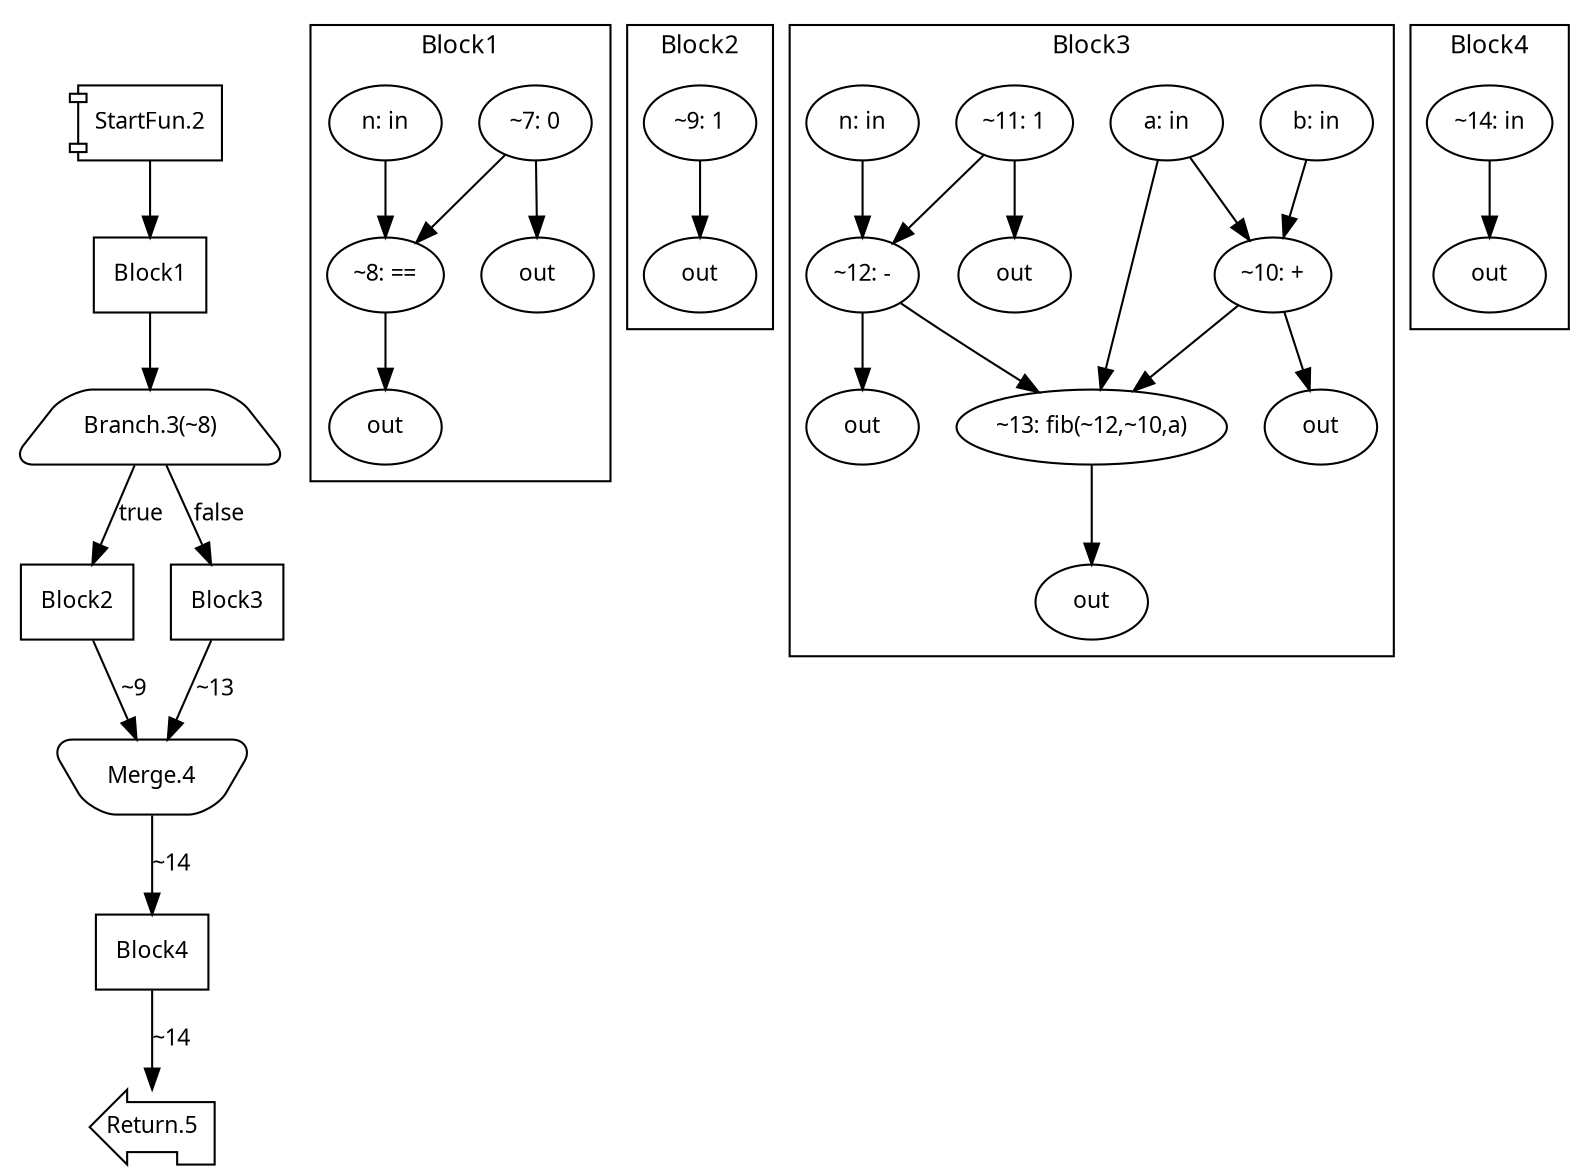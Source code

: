 digraph Program_ {
graph [fontname = "Monaco", fontsize = 12, ranksep = 0.5];
node [shape = box, fontname = "Monaco", fontsize = 11; colorscheme = pastel19];
edge [fontname = "Monaco", fontsize = 11; colorscheme = pastel19];
Jump2[label = "StartFun.2"; shape = component];
Jump2 -> Block1;
Jump3[
  label = "Branch.3(~8)";
  shape = trapezium; style = rounded;
];
Block1 -> Jump3;
Jump3 -> Block2 [label=true];
Jump3 -> Block3 [label=false];
Jump4[label = "Merge.4"; shape = invtrapezium; style = rounded];
Block2 -> Jump4 [label="~9"];Block3 -> Jump4 [label="~13"];
Jump4 -> Block4 [label="~14"];
Jump5[label = "Return.5"; shape = lpromoter];
Block4 -> Jump5 [label="~14"];
Block1 [label = "Block1"];
Block2 [label = "Block2"];
Block3 [label = "Block3"];
Block4 [label = "Block4"];
subgraph cluster_dfg_Block1{
node [shape = oval];
label = "Block1";
ndBlock1_0 [label="~7: 0"];ndBlock1_1 [label="out"];ndBlock1_2 [label="n: in"];ndBlock1_3 [label="~8: =="];ndBlock1_4 [label="out"];ndBlock1_0 -> ndBlock1_1; ndBlock1_0 -> ndBlock1_3; ndBlock1_2 -> ndBlock1_3; ndBlock1_3 -> ndBlock1_4; }subgraph cluster_dfg_Block2{
node [shape = oval];
label = "Block2";
ndBlock2_0 [label="~9: 1"];ndBlock2_1 [label="out"];ndBlock2_0 -> ndBlock2_1; }subgraph cluster_dfg_Block3{
node [shape = oval];
label = "Block3";
ndBlock3_0 [label="a: in"];ndBlock3_1 [label="b: in"];ndBlock3_2 [label="~10: +"];ndBlock3_3 [label="out"];ndBlock3_4 [label="~11: 1"];ndBlock3_5 [label="out"];ndBlock3_6 [label="n: in"];ndBlock3_7 [label="~12: -"];ndBlock3_8 [label="out"];ndBlock3_9 [label="~13: fib(~12,~10,a)"];ndBlock3_10 [label="out"];ndBlock3_0 -> ndBlock3_2; ndBlock3_0 -> ndBlock3_9; ndBlock3_1 -> ndBlock3_2; ndBlock3_2 -> ndBlock3_3; ndBlock3_2 -> ndBlock3_9; ndBlock3_4 -> ndBlock3_5; ndBlock3_4 -> ndBlock3_7; ndBlock3_6 -> ndBlock3_7; ndBlock3_7 -> ndBlock3_8; ndBlock3_7 -> ndBlock3_9; ndBlock3_9 -> ndBlock3_10; }subgraph cluster_dfg_Block4{
node [shape = oval];
label = "Block4";
ndBlock4_0 [label="~14: in"];ndBlock4_1 [label="out"];ndBlock4_0 -> ndBlock4_1; }}
